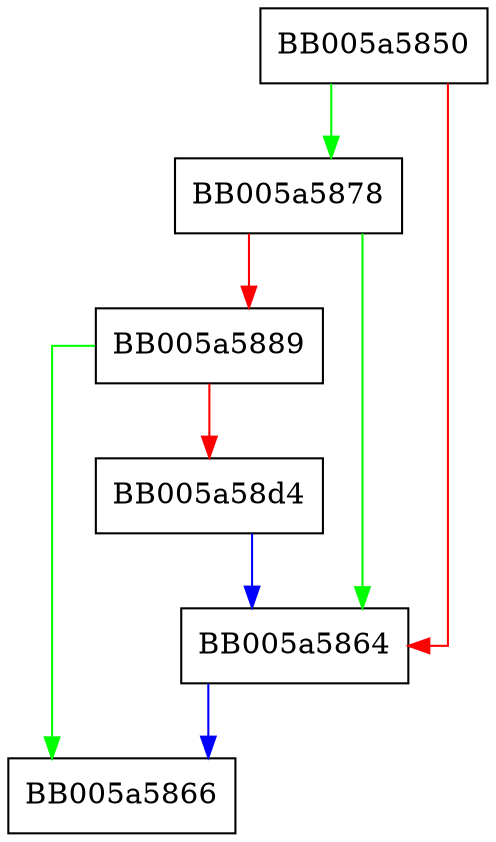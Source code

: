digraph do_err_strings_init_ossl_ {
  node [shape="box"];
  graph [splines=ortho];
  BB005a5850 -> BB005a5878 [color="green"];
  BB005a5850 -> BB005a5864 [color="red"];
  BB005a5864 -> BB005a5866 [color="blue"];
  BB005a5878 -> BB005a5864 [color="green"];
  BB005a5878 -> BB005a5889 [color="red"];
  BB005a5889 -> BB005a5866 [color="green"];
  BB005a5889 -> BB005a58d4 [color="red"];
  BB005a58d4 -> BB005a5864 [color="blue"];
}